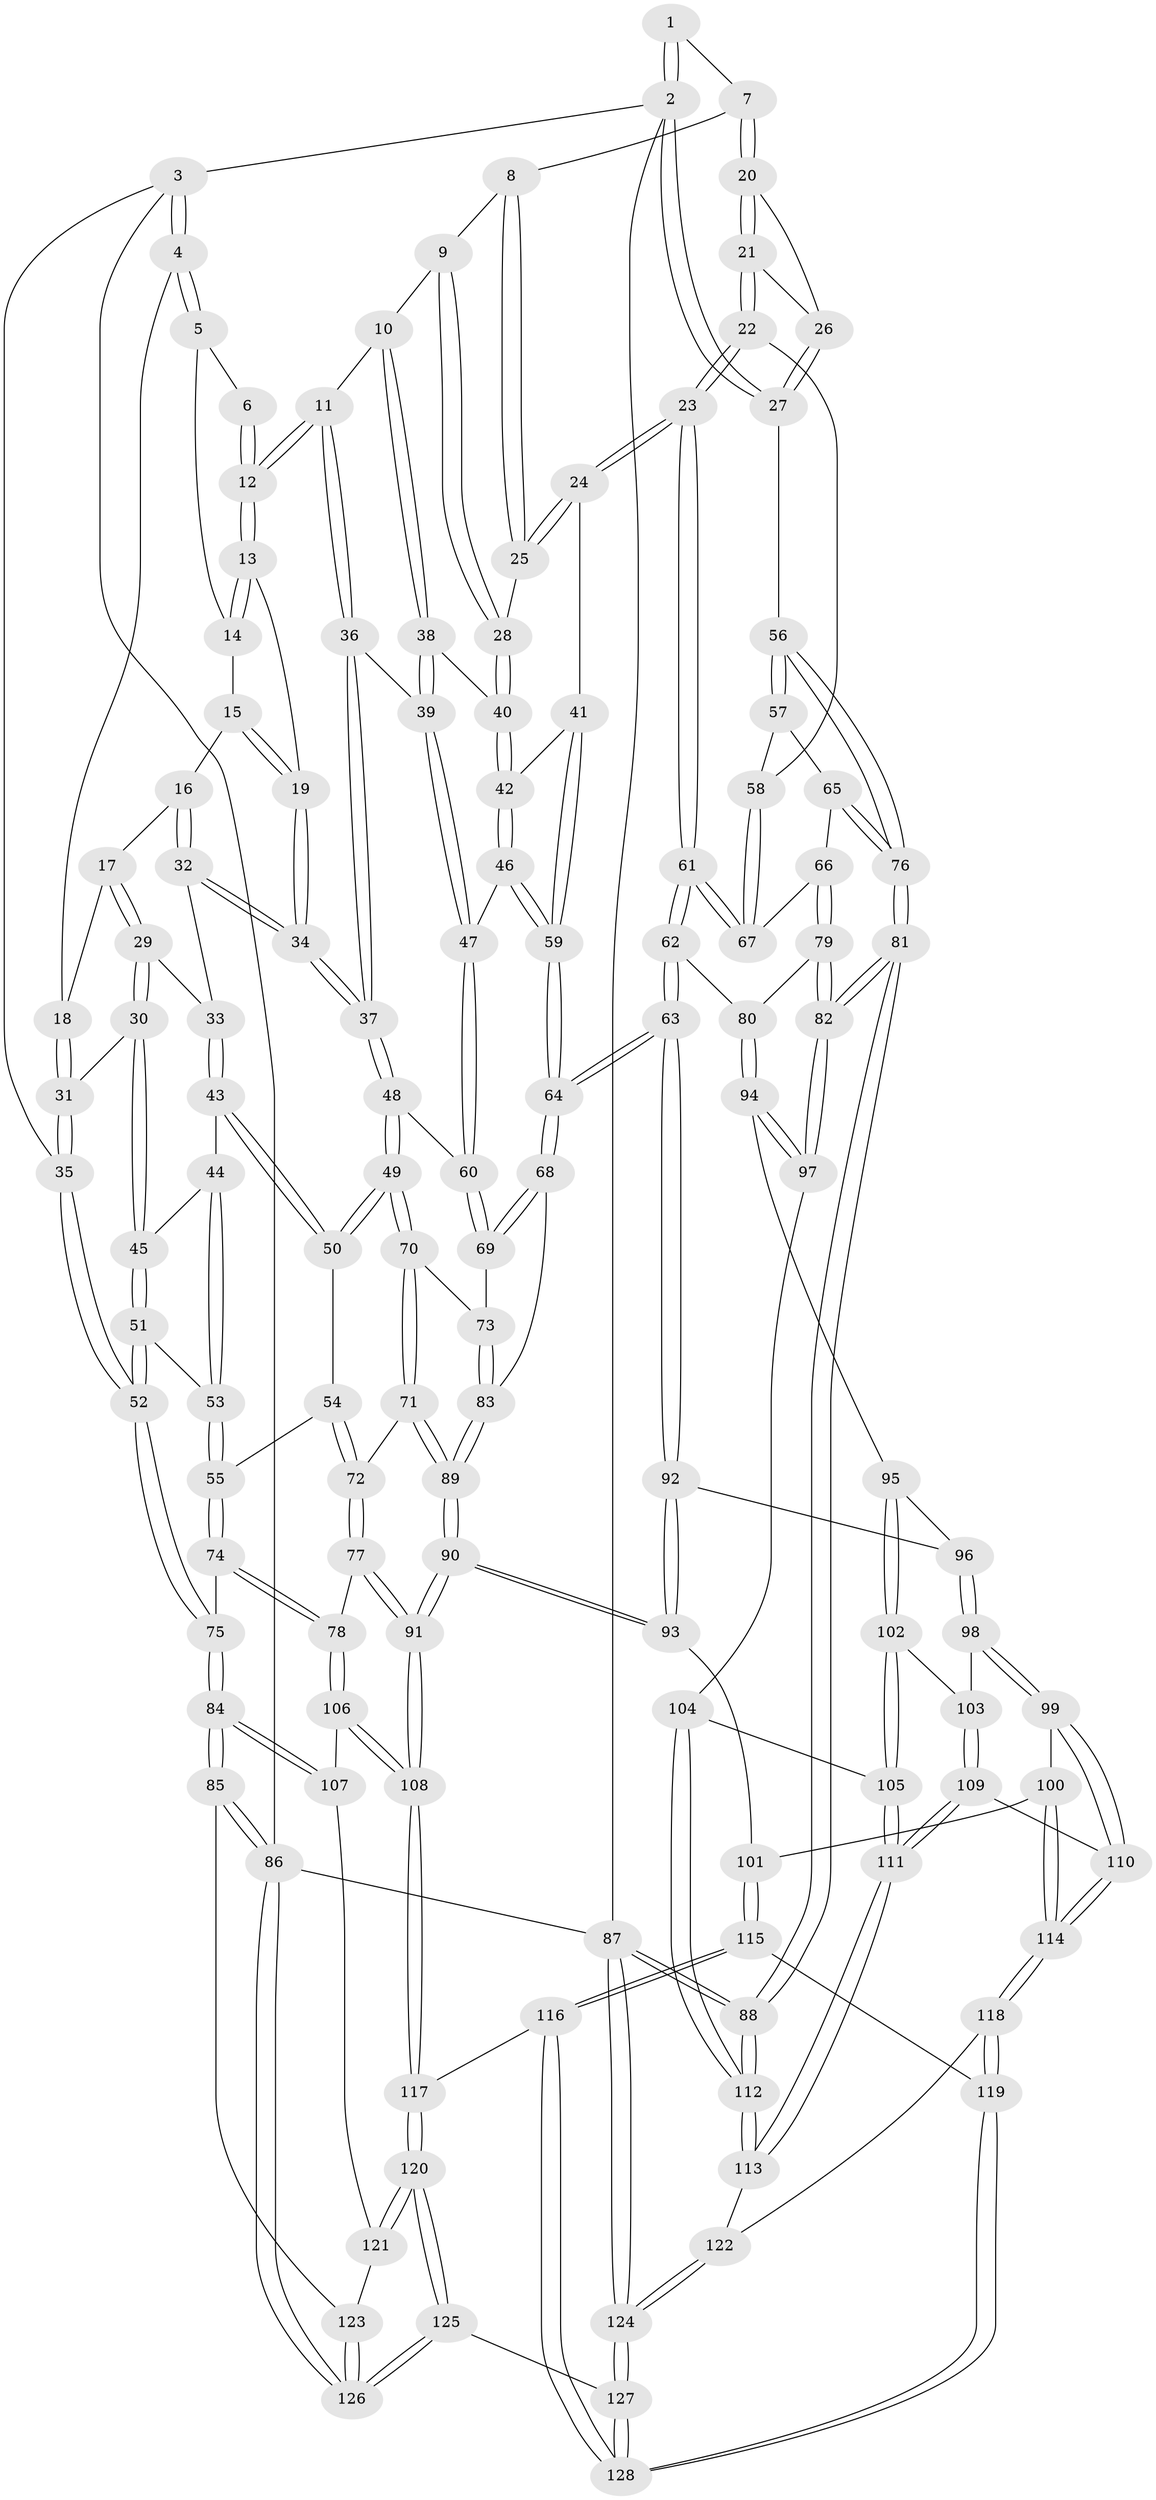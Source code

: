 // Generated by graph-tools (version 1.1) at 2025/03/03/09/25 03:03:14]
// undirected, 128 vertices, 317 edges
graph export_dot {
graph [start="1"]
  node [color=gray90,style=filled];
  1 [pos="+0.7434078572190747+0"];
  2 [pos="+1+0"];
  3 [pos="+0+0"];
  4 [pos="+0+0"];
  5 [pos="+0.011572839101397774+0"];
  6 [pos="+0.542957528141639+0"];
  7 [pos="+0.772451610217111+0"];
  8 [pos="+0.6649276557476895+0.08816946500314864"];
  9 [pos="+0.5878931172534743+0.11111927982748564"];
  10 [pos="+0.501462549777293+0.11042882045481692"];
  11 [pos="+0.4848815735287152+0.0966460531473697"];
  12 [pos="+0.4718465614057745+0.07168756058961108"];
  13 [pos="+0.4659873050941866+0.07258367179619792"];
  14 [pos="+0.24291490600826904+0"];
  15 [pos="+0.27157492692651+0.07082346347976128"];
  16 [pos="+0.21732258082122444+0.1392984534459286"];
  17 [pos="+0.14023226935360467+0.10609011589211848"];
  18 [pos="+0.0470615125177153+0"];
  19 [pos="+0.3327103357647145+0.12366697957519394"];
  20 [pos="+0.7883405891102612+0.011367979711007926"];
  21 [pos="+0.7895566879285528+0.24684483309856492"];
  22 [pos="+0.784229949227241+0.2667072191425171"];
  23 [pos="+0.7765197921001351+0.2706326055256016"];
  24 [pos="+0.7636839765356599+0.2698824108045482"];
  25 [pos="+0.6635379743184924+0.1893227746195418"];
  26 [pos="+0.9890468090933985+0.12101654339613957"];
  27 [pos="+1+0.1675964119950204"];
  28 [pos="+0.6426503127703395+0.1883205745786794"];
  29 [pos="+0.14030341645129832+0.20902127811873916"];
  30 [pos="+0.08268222932245504+0.24341806648149766"];
  31 [pos="+0.08071476423650759+0.24127503224917082"];
  32 [pos="+0.23946673713714314+0.21324732238306973"];
  33 [pos="+0.19310471339355942+0.21764278385377242"];
  34 [pos="+0.29677353495800507+0.24397322839640437"];
  35 [pos="+0+0.019167201283723845"];
  36 [pos="+0.38566886031426934+0.26963598142961137"];
  37 [pos="+0.31931226088445197+0.28786812031256653"];
  38 [pos="+0.540248471066844+0.20080311915084226"];
  39 [pos="+0.5090207371264839+0.3042978968613628"];
  40 [pos="+0.5831391974541404+0.2091734540430735"];
  41 [pos="+0.7060969763343511+0.2897354086314958"];
  42 [pos="+0.6353082327457535+0.2836500500101292"];
  43 [pos="+0.16311981733844377+0.308109785373864"];
  44 [pos="+0.10253525250435504+0.2976702368678596"];
  45 [pos="+0.08256229428737547+0.2454374919428512"];
  46 [pos="+0.5330508439031552+0.3267471148510682"];
  47 [pos="+0.5163522318461065+0.3163827952502447"];
  48 [pos="+0.31763933107548653+0.2930357302685385"];
  49 [pos="+0.29247323028015587+0.3384029872869934"];
  50 [pos="+0.2146351084403682+0.33681580679027606"];
  51 [pos="+0+0.33163906054038017"];
  52 [pos="+0+0.33392116266156013"];
  53 [pos="+0.07646461626756947+0.38018756841381507"];
  54 [pos="+0.1520720427203294+0.38556331729948745"];
  55 [pos="+0.08717615105101768+0.4070267639790363"];
  56 [pos="+1+0.1863359318304609"];
  57 [pos="+0.9018650915659421+0.2949721682223091"];
  58 [pos="+0.8026130586997849+0.27503227145302667"];
  59 [pos="+0.5932497558594466+0.43265966586960947"];
  60 [pos="+0.44910837103461504+0.39754150546818834"];
  61 [pos="+0.7490373465741844+0.43674012258447936"];
  62 [pos="+0.7418355592867131+0.4598530731969802"];
  63 [pos="+0.6267765047950808+0.5017550136286588"];
  64 [pos="+0.5973194766433222+0.4690619382901153"];
  65 [pos="+0.9400358600218252+0.41564870631633394"];
  66 [pos="+0.8916357843385612+0.4418948439692093"];
  67 [pos="+0.8654409437305232+0.41395327910984026"];
  68 [pos="+0.5767494246199161+0.4702903611543564"];
  69 [pos="+0.44612914598611775+0.4180449507853161"];
  70 [pos="+0.29553536768070765+0.43253953151651736"];
  71 [pos="+0.2863006317434573+0.4510143627797942"];
  72 [pos="+0.25877356841920396+0.4754839481351235"];
  73 [pos="+0.416795315191892+0.4481590669161085"];
  74 [pos="+0.08359254532483659+0.46032883446525064"];
  75 [pos="+0+0.45464489971097055"];
  76 [pos="+1+0.4809961533089082"];
  77 [pos="+0.19514555432739072+0.5473189611600104"];
  78 [pos="+0.13740082276494184+0.55801303461585"];
  79 [pos="+0.8728918755404145+0.48326427096064745"];
  80 [pos="+0.8154962320372986+0.513151079930231"];
  81 [pos="+1+0.5836864577870325"];
  82 [pos="+1+0.6087325819636138"];
  83 [pos="+0.4473566366185576+0.5186912488843073"];
  84 [pos="+0+0.6912003269299879"];
  85 [pos="+0+0.7446677360633435"];
  86 [pos="+0+1"];
  87 [pos="+1+1"];
  88 [pos="+1+1"];
  89 [pos="+0.4184230678887488+0.593236205120303"];
  90 [pos="+0.42243731300424914+0.6554500599348251"];
  91 [pos="+0.3680193042546576+0.7011444674883088"];
  92 [pos="+0.626730836752843+0.5026873741564506"];
  93 [pos="+0.5275281450860467+0.6557071543207081"];
  94 [pos="+0.8181773710108433+0.547607708760208"];
  95 [pos="+0.7937388356266676+0.6162437182615059"];
  96 [pos="+0.6969902883318141+0.6014790393263841"];
  97 [pos="+1+0.6260176433710163"];
  98 [pos="+0.6810759652972364+0.6531225746464223"];
  99 [pos="+0.6632361424538754+0.6903561472154924"];
  100 [pos="+0.6057514268329621+0.6992902933680525"];
  101 [pos="+0.5662738714126353+0.6941038173033143"];
  102 [pos="+0.8031286174592667+0.6391551937062898"];
  103 [pos="+0.781859865093172+0.6809573619655882"];
  104 [pos="+0.9685647346510569+0.6575542831819722"];
  105 [pos="+0.8960945229636121+0.6721192070742826"];
  106 [pos="+0.0656453051767126+0.6523790171560122"];
  107 [pos="+0.05457048984177003+0.6585048987336644"];
  108 [pos="+0.32948580465026317+0.8232676132234977"];
  109 [pos="+0.7606728975002934+0.7393189079963872"];
  110 [pos="+0.7121743409294425+0.7305419371894255"];
  111 [pos="+0.8137614525844603+0.8257840270781348"];
  112 [pos="+0.912176850501667+0.8708532113930898"];
  113 [pos="+0.816984358018657+0.841017528081853"];
  114 [pos="+0.6579993905512603+0.8014290486338485"];
  115 [pos="+0.5578769421094206+0.8421501186311904"];
  116 [pos="+0.3794232558945993+0.8599525588694694"];
  117 [pos="+0.33071150789198633+0.8518513449070677"];
  118 [pos="+0.6410306178594988+0.891565285761509"];
  119 [pos="+0.6369665148552563+0.8938362421394933"];
  120 [pos="+0.3063306928586208+0.8892828639436362"];
  121 [pos="+0.11203341683568471+0.8763994627569047"];
  122 [pos="+0.7746986988610619+0.8718889903165398"];
  123 [pos="+0.09821155768057072+0.8854841211256259"];
  124 [pos="+0.8030964322444092+1"];
  125 [pos="+0.2926099887564097+1"];
  126 [pos="+0+1"];
  127 [pos="+0.613359749474298+1"];
  128 [pos="+0.6033923127714652+1"];
  1 -- 2;
  1 -- 2;
  1 -- 7;
  2 -- 3;
  2 -- 27;
  2 -- 27;
  2 -- 87;
  3 -- 4;
  3 -- 4;
  3 -- 35;
  3 -- 86;
  4 -- 5;
  4 -- 5;
  4 -- 18;
  5 -- 6;
  5 -- 14;
  6 -- 12;
  6 -- 12;
  7 -- 8;
  7 -- 20;
  7 -- 20;
  8 -- 9;
  8 -- 25;
  8 -- 25;
  9 -- 10;
  9 -- 28;
  9 -- 28;
  10 -- 11;
  10 -- 38;
  10 -- 38;
  11 -- 12;
  11 -- 12;
  11 -- 36;
  11 -- 36;
  12 -- 13;
  12 -- 13;
  13 -- 14;
  13 -- 14;
  13 -- 19;
  14 -- 15;
  15 -- 16;
  15 -- 19;
  15 -- 19;
  16 -- 17;
  16 -- 32;
  16 -- 32;
  17 -- 18;
  17 -- 29;
  17 -- 29;
  18 -- 31;
  18 -- 31;
  19 -- 34;
  19 -- 34;
  20 -- 21;
  20 -- 21;
  20 -- 26;
  21 -- 22;
  21 -- 22;
  21 -- 26;
  22 -- 23;
  22 -- 23;
  22 -- 58;
  23 -- 24;
  23 -- 24;
  23 -- 61;
  23 -- 61;
  24 -- 25;
  24 -- 25;
  24 -- 41;
  25 -- 28;
  26 -- 27;
  26 -- 27;
  27 -- 56;
  28 -- 40;
  28 -- 40;
  29 -- 30;
  29 -- 30;
  29 -- 33;
  30 -- 31;
  30 -- 45;
  30 -- 45;
  31 -- 35;
  31 -- 35;
  32 -- 33;
  32 -- 34;
  32 -- 34;
  33 -- 43;
  33 -- 43;
  34 -- 37;
  34 -- 37;
  35 -- 52;
  35 -- 52;
  36 -- 37;
  36 -- 37;
  36 -- 39;
  37 -- 48;
  37 -- 48;
  38 -- 39;
  38 -- 39;
  38 -- 40;
  39 -- 47;
  39 -- 47;
  40 -- 42;
  40 -- 42;
  41 -- 42;
  41 -- 59;
  41 -- 59;
  42 -- 46;
  42 -- 46;
  43 -- 44;
  43 -- 50;
  43 -- 50;
  44 -- 45;
  44 -- 53;
  44 -- 53;
  45 -- 51;
  45 -- 51;
  46 -- 47;
  46 -- 59;
  46 -- 59;
  47 -- 60;
  47 -- 60;
  48 -- 49;
  48 -- 49;
  48 -- 60;
  49 -- 50;
  49 -- 50;
  49 -- 70;
  49 -- 70;
  50 -- 54;
  51 -- 52;
  51 -- 52;
  51 -- 53;
  52 -- 75;
  52 -- 75;
  53 -- 55;
  53 -- 55;
  54 -- 55;
  54 -- 72;
  54 -- 72;
  55 -- 74;
  55 -- 74;
  56 -- 57;
  56 -- 57;
  56 -- 76;
  56 -- 76;
  57 -- 58;
  57 -- 65;
  58 -- 67;
  58 -- 67;
  59 -- 64;
  59 -- 64;
  60 -- 69;
  60 -- 69;
  61 -- 62;
  61 -- 62;
  61 -- 67;
  61 -- 67;
  62 -- 63;
  62 -- 63;
  62 -- 80;
  63 -- 64;
  63 -- 64;
  63 -- 92;
  63 -- 92;
  64 -- 68;
  64 -- 68;
  65 -- 66;
  65 -- 76;
  65 -- 76;
  66 -- 67;
  66 -- 79;
  66 -- 79;
  68 -- 69;
  68 -- 69;
  68 -- 83;
  69 -- 73;
  70 -- 71;
  70 -- 71;
  70 -- 73;
  71 -- 72;
  71 -- 89;
  71 -- 89;
  72 -- 77;
  72 -- 77;
  73 -- 83;
  73 -- 83;
  74 -- 75;
  74 -- 78;
  74 -- 78;
  75 -- 84;
  75 -- 84;
  76 -- 81;
  76 -- 81;
  77 -- 78;
  77 -- 91;
  77 -- 91;
  78 -- 106;
  78 -- 106;
  79 -- 80;
  79 -- 82;
  79 -- 82;
  80 -- 94;
  80 -- 94;
  81 -- 82;
  81 -- 82;
  81 -- 88;
  81 -- 88;
  82 -- 97;
  82 -- 97;
  83 -- 89;
  83 -- 89;
  84 -- 85;
  84 -- 85;
  84 -- 107;
  84 -- 107;
  85 -- 86;
  85 -- 86;
  85 -- 123;
  86 -- 126;
  86 -- 126;
  86 -- 87;
  87 -- 88;
  87 -- 88;
  87 -- 124;
  87 -- 124;
  88 -- 112;
  88 -- 112;
  89 -- 90;
  89 -- 90;
  90 -- 91;
  90 -- 91;
  90 -- 93;
  90 -- 93;
  91 -- 108;
  91 -- 108;
  92 -- 93;
  92 -- 93;
  92 -- 96;
  93 -- 101;
  94 -- 95;
  94 -- 97;
  94 -- 97;
  95 -- 96;
  95 -- 102;
  95 -- 102;
  96 -- 98;
  96 -- 98;
  97 -- 104;
  98 -- 99;
  98 -- 99;
  98 -- 103;
  99 -- 100;
  99 -- 110;
  99 -- 110;
  100 -- 101;
  100 -- 114;
  100 -- 114;
  101 -- 115;
  101 -- 115;
  102 -- 103;
  102 -- 105;
  102 -- 105;
  103 -- 109;
  103 -- 109;
  104 -- 105;
  104 -- 112;
  104 -- 112;
  105 -- 111;
  105 -- 111;
  106 -- 107;
  106 -- 108;
  106 -- 108;
  107 -- 121;
  108 -- 117;
  108 -- 117;
  109 -- 110;
  109 -- 111;
  109 -- 111;
  110 -- 114;
  110 -- 114;
  111 -- 113;
  111 -- 113;
  112 -- 113;
  112 -- 113;
  113 -- 122;
  114 -- 118;
  114 -- 118;
  115 -- 116;
  115 -- 116;
  115 -- 119;
  116 -- 117;
  116 -- 128;
  116 -- 128;
  117 -- 120;
  117 -- 120;
  118 -- 119;
  118 -- 119;
  118 -- 122;
  119 -- 128;
  119 -- 128;
  120 -- 121;
  120 -- 121;
  120 -- 125;
  120 -- 125;
  121 -- 123;
  122 -- 124;
  122 -- 124;
  123 -- 126;
  123 -- 126;
  124 -- 127;
  124 -- 127;
  125 -- 126;
  125 -- 126;
  125 -- 127;
  127 -- 128;
  127 -- 128;
}
